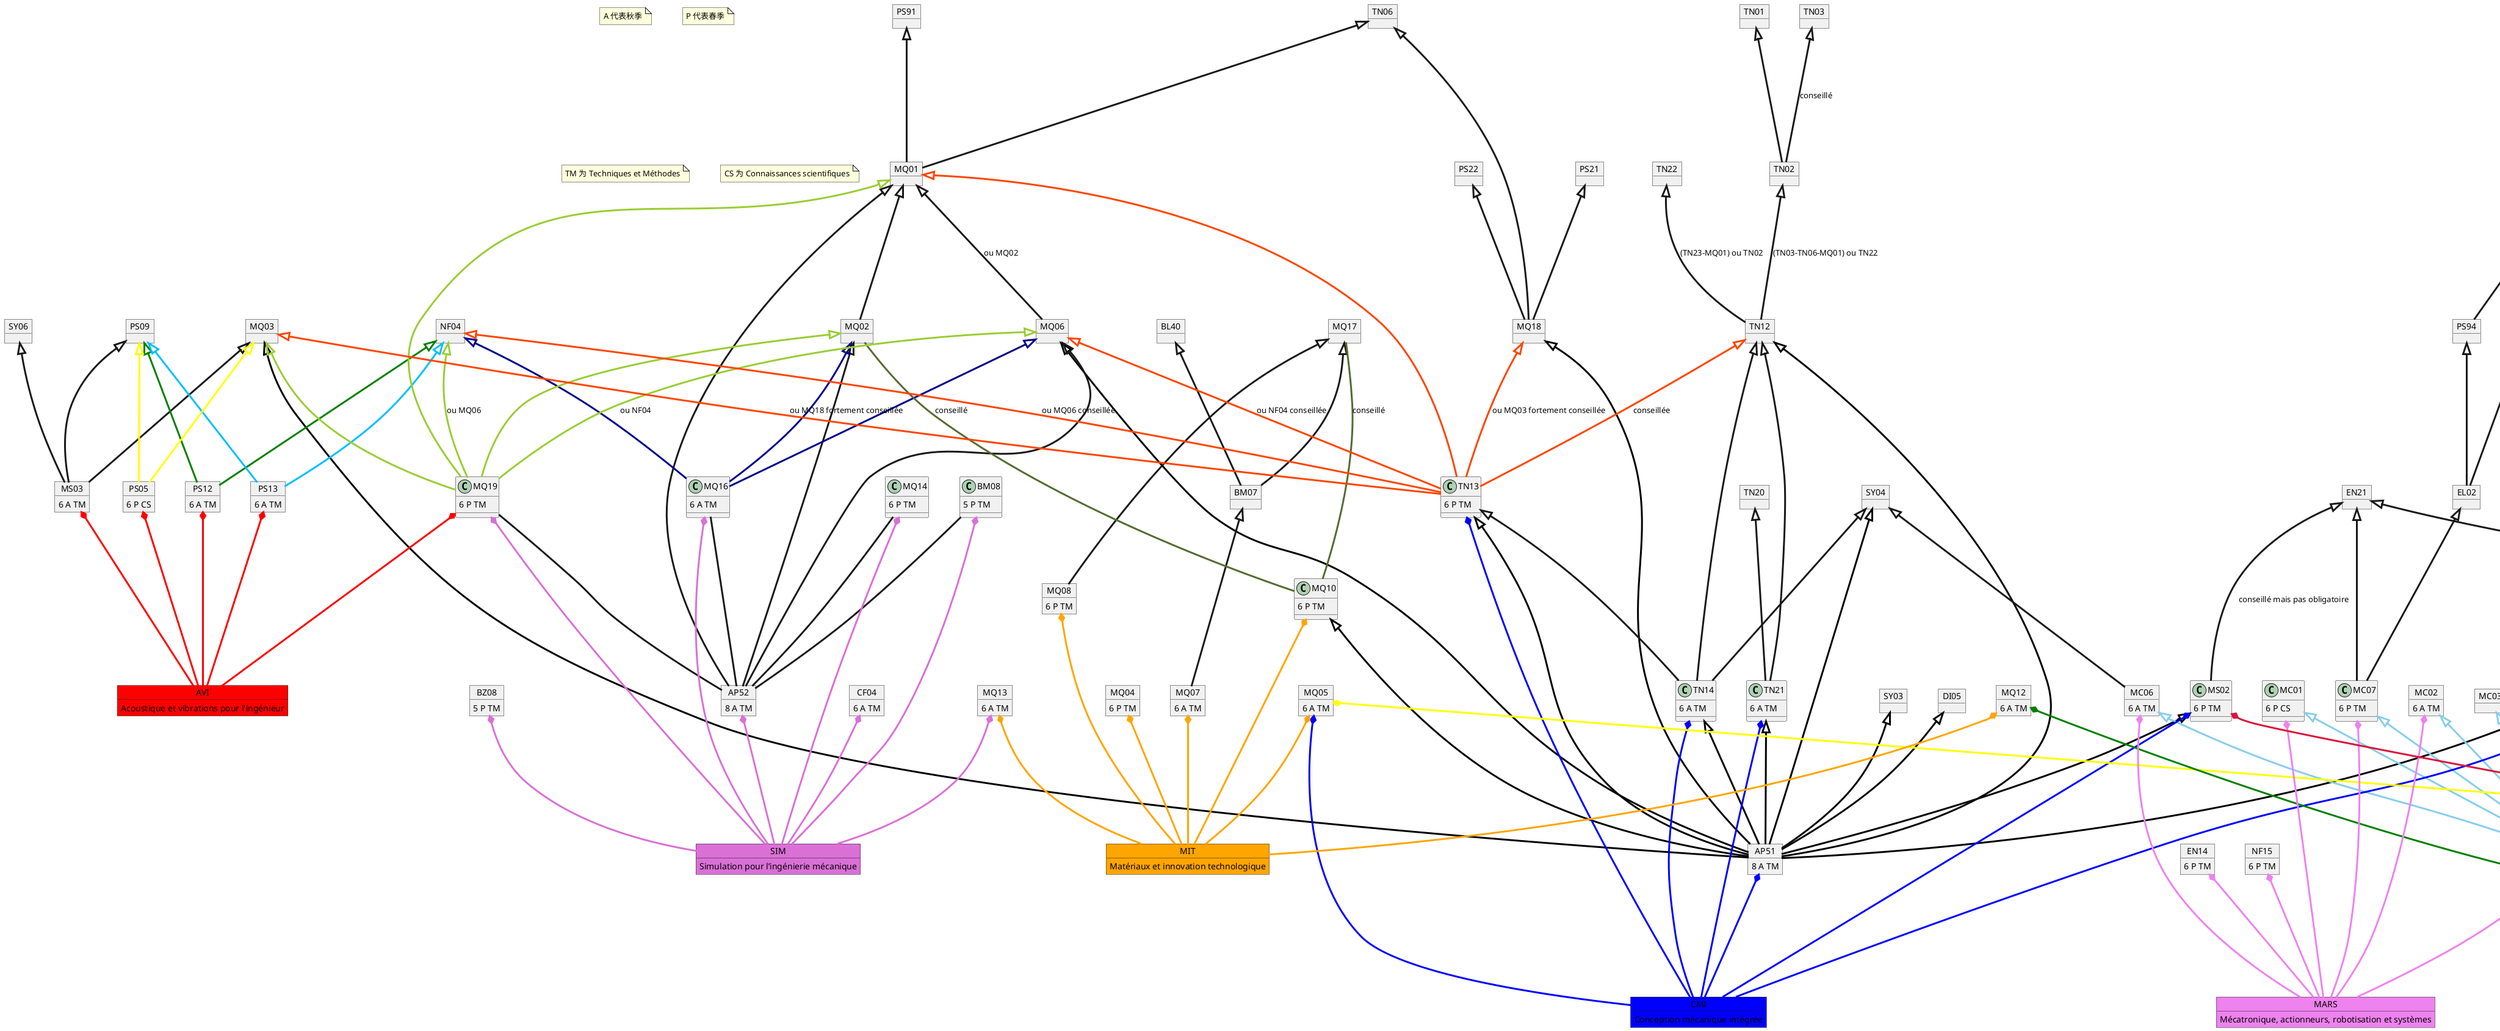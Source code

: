 @startuml Profils spécifiques des filières mécanique

skinparam arrowThickness 3
skinparam nodesep 50
skinparam ranksep 200

note "A 代表秋季" as N1
note "P 代表春季" as N2
note "TM 为 Techniques et Méthodes" as N3
note "CS 为 Connaissances scientifiques" as N4

' Filières
object AVI #Red {
    Acoustique et vibrations pour l'ingénieur
}

object CMI #Blue {
    Conception mécanique intégrée
}

object FQI #Yellow {
    Fiabilité et qualité industrielle
}

object IDI #Green {
    Ingénierie du design industriel
}

object MARS #Violet {
    Mécatronique, actionneurs, robotisation et systèmes
}

object MIT #Orange {
    Matériaux et innovation technologique
}

object PIL #Crimson {
    Production intégrée et logistique
}

object SIM #Orchid {
    Simulation pour l’ingénierie mécanique
}

object MPI #Teal {
    Management de projets innovants
}

'UVs

object SY06
object PS09
object NF04
object MQ01
object PS22
object SY03
object DI05
object SY04
object EN21
object EL02
object GE37
object DI01
object DI02
object MQ17
object MT23
object MT90
object MC03
object MC04
object SY01
object SY02
object GE25
object TN01
object TN03
object PS21
object TN20
object TN06
object MQ03
object BL40
object PS91
object TN22

object TN02
TN01 <|-- TN02
TN03 <|-- TN02 : conseillé

object PS04
MT90 <|-- PS04

object PS94
MT90 <|-- PS94

object MQ02
MQ01 <|-- MQ02

object MQ06
MQ01 <|-- MQ06 : ou MQ02
' MQ02 <|-- MQ06 : ou MQ01

object MQ18
PS21 <|-- MQ18
TN06 <|-- MQ18
PS22 <|-- MQ18

' object MQ01
TN06 <|-- MQ01
PS91 <|-- MQ01

object TN12
TN02 <|-- TN12 : (TN03-TN06-MQ01) ou TN22
TN22 <|-- TN12 : (TN23-MQ01) ou TN02

object MC05
PS04 <|-- MC05

' object EL02
PS94 <|-- EL02
MT23 <|-- EL02

object BM07
MQ17 <|-- BM07
BL40 <|-- BM07

'Automne 2019 - Techniques et Méthodes
object AM23 {
    6 A TM
}

object AP51 {
    8 A TM
}

MQ10 <|-- AP51 #Black
TN12 <|-- AP51 #Black
TN13 <|-- AP51 #Black
' TN20 <|-- AP51 #Black

MS02 <|-- AP51 #Black
SY04 <|-- AP51 #Black
SY03 <|-- AP51 #Black
GE37 <|-- AP51 #Black
MQ03 <|-- AP51 #Black
MQ18 <|-- AP51 #Black
MQ06 <|-- AP51 #Black
TN21 <|-- AP51 #Black
TN14 <|-- AP51 #Black
DI05 <|-- AP51 #Black

object AP52 {
    8 A TM
}

MQ01 <|-- AP52
MQ02 <|-- AP52
MQ06 <|-- AP52

MQ16 --  AP52
MQ19 --  AP52
MQ14 --  AP52
BM08 --  AP52

object AP53 {
    8 A TM
}

object CF04 {
    6 A TM
}

object DI04 {
    6 A TM
}

' DI02 <|-- DI04
DI03 <|-- DI04
TN08 <|-- DI04

object DI08 {
    6 A TM
}

TN08 <|-- DI08
DI03 <|-- DI08
EG01 <|-- DI08

object FQ03 {
    6 A TM
}

object FQ07 {
    6 A TM
}

SY01 <|-- FQ07
SY02 <|-- FQ07
FQ05 <|-- FQ07 : conseillé

object GE38 {
    6 A TM
}

object GE39 {
    6 A TM
}

object GE40 {
    6 A TM
}

GE37 <|-- GE40

object MC02 {
    6 A TM
}

object MC06 {
    6 A TM
}

SY04 <|-- MC06

object MC08 {
    6 A TM
}

MC01 <|-- MC08 #SkyBlue
MC02 <|-- MC08 #SkyBlue
MC03 <|-- MC08 #SkyBlue
MC04 <|-- MC08 #SkyBlue
MC05 <|-- MC08 #SkyBlue
MC06 <|-- MC08 #SkyBlue
MC07 <|-- MC08 #SkyBlue

object MP03 {
    6 A TM
}

object MQ05 {
    6 A TM
}

object MQ07 {
    6 A TM
}

BM07 <|-- MQ07

object MQ12 {
    6 A TM
}

object MQ13 {
    6 A TM
}

object MQ16 {
    6 A TM
}

MQ02 <|-- MQ16 #DarkBlue
NF04 <|-- MQ16 #DarkBlue
MQ06 <|-- MQ16 #DarkBlue

object MS03 {
    6 A TM
}

PS09 <|-- MS03
MQ03 <|-- MS03
SY06 <|-- MS03

object PR00 {
    5 A TM
}

object PS12 {
    6 A TM
}

PS09 <|-- PS12 #Green
NF04 <|-- PS12 #Green

object PS13 {
    6 A TM
}

PS09 <|-- PS13 #DeepSkyBlue
NF04 <|-- PS13 #DeepSkyBlue

object TN08 {
    6 A TM
}

object TN14 {
    6 A TM
}

TN12 <|-- TN14
TN13 <|-- TN14
SY04 <|-- TN14

object TN21 {
    6 A TM
}

TN20 <|-- TN21
TN12 <|-- TN21

object TX00 {
    5 A TM
}

'Printemps 2020  - Connaissances scientifiques
object MC01 {
    6 P CS
}

object PS05 {
    6 P CS
}

MQ03 <|-- PS05 #Yellow
PS09 <|-- PS05 #Yellow

object SY09 {
    6 P CS
}

SY02 <|-- SY09

'Printemps 2020  - Techniques et Méthodes
object BM08 {
    5 P TM
}

object BZ08 {
    5 P TM
}

object CT02 {
    6 P TM
}

object DI03 {
    6 P TM
}

DI01 <|-- DI03 : ou DI02
DI02 <|-- DI03

object DI06 {
    6 P TM
}

object EG01 {
    6 P TM
}

object EN14 {
    6 P TM
}

EN21 <|-- EG01

object FQ05 {
    6 P TM
}

object MC07 {
    6 P TM
}

EN21 <|-- MC07
EL02 <|-- MC07

object MP02 {
    6 P TM
}

GE25 <|-- MP02

object MQ04 {
    6 P TM
}

object MQ08 {
    6 P TM
}

MQ17 <|-- MQ08

object MQ10 {
    6 P TM
}

MQ17 -- MQ10 #DarkOliveGreen : conseillé
MQ02 -- MQ10 #DarkOliveGreen : conseillé

object MQ14 {
    6 P TM
}

object MQ19 {
    6 P TM
}

MQ03 <|-- MQ19 #YellowGreen
MQ06 <|-- MQ19 #YellowGreen : ou NF04
NF04 <|-- MQ19 #YellowGreen : ou MQ06
MQ01 <|-- MQ19 #YellowGreen
MQ02 <|-- MQ19 #YellowGreen

object MS02 {
    6 P TM
}

EN21 <|-- MS02 : conseillé mais pas obligatoire

object NF15 {
    6 P TM
}

object SY12 {
    6 P TM
}

object TN13 {
    6 P TM
}

MQ01 <|-- TN13 #OrangeRed
MQ03 <|-- TN13 #OrangeRed : ou MQ18 fortement conseillée
MQ18 <|-- TN13 #OrangeRed : ou MQ03 fortement conseillée
NF04 <|-- TN13 #OrangeRed : ou MQ06 conseillée
MQ06 <|-- TN13 #OrangeRed : ou NF04 conseillée
TN12 <|-- TN13 #OrangeRed : conseillée

object TN24 {
    6 P TM
}

'依赖关系
'AVI
MS03 *-- AVI #Red
PS12 *-- AVI #Red
PS13 *-- AVI #Red
PS05 *-- AVI #Red
MQ19 *-- AVI #Red

'CMI
AP51 *-- CMI #Blue
MQ05 *-- CMI #Blue
TN14 *-- CMI #Blue
TN21 *-- CMI #Blue
MS02 *-- CMI #Blue
TN13 *-- CMI #Blue
TN24 *-- CMI #Blue

'FQI
EG01 *-- FQI #Yellow
FQ03 *-- FQI #Yellow
FQ07 *-- FQI #Yellow
MQ05 *-- FQI #Yellow
SY09 *-- FQI #Yellow
CT02 *-- FQI #Yellow
FQ05 *-- FQI #Yellow

'IDI
DI04 *-- IDI #Green
DI08 *-- IDI #Green
EG01 *-- IDI #Green
MQ12 *-- IDI #Green
TN08 *-- IDI #Green
DI03 *-- IDI #Green
DI06 *-- IDI #Green

'MARS
MC02 *-- MARS #Violet
MC06 *-- MARS #Violet
MC08 *-- MARS #Violet
MC01 *-- MARS #Violet
EN14 *-- MARS #Violet
MC07 *-- MARS #Violet
NF15 *-- MARS #Violet

'MIT
MQ05 *-- MIT #Orange
MQ07 *-- MIT #Orange
MQ12 *-- MIT #Orange
MQ13 *-- MIT #Orange
MQ04 *-- MIT #Orange
MQ08 *-- MIT #Orange
MQ10 *-- MIT #Orange

'MPI
TX00 *-- MPI #Teal
PR00 *-- MPI #Teal
GE38 *-- MPI #Teal
GE39 *-- MPI #Teal
GE40 *-- MPI #Teal

'PIL
AM23 *-- PIL #Crimson
AP53 *-- PIL #Crimson
MP03 *-- PIL #Crimson
CT02 *-- PIL #Crimson
FQ05 *-- PIL #Crimson
MP02 *-- PIL #Crimson
MS02 *-- PIL #Crimson
SY12 *-- PIL #Crimson
TN24 *-- PIL #Crimson

'SIM
MQ19 *-- SIM #Orchid
MQ14 *-- SIM #Orchid
BZ08 *-- SIM #Orchid
BM08 *-- SIM #Orchid
MQ16 *-- SIM #Orchid
MQ13 *-- SIM #Orchid
CF04 *-- SIM #Orchid
AP52 *-- SIM #Orchid

@enduml